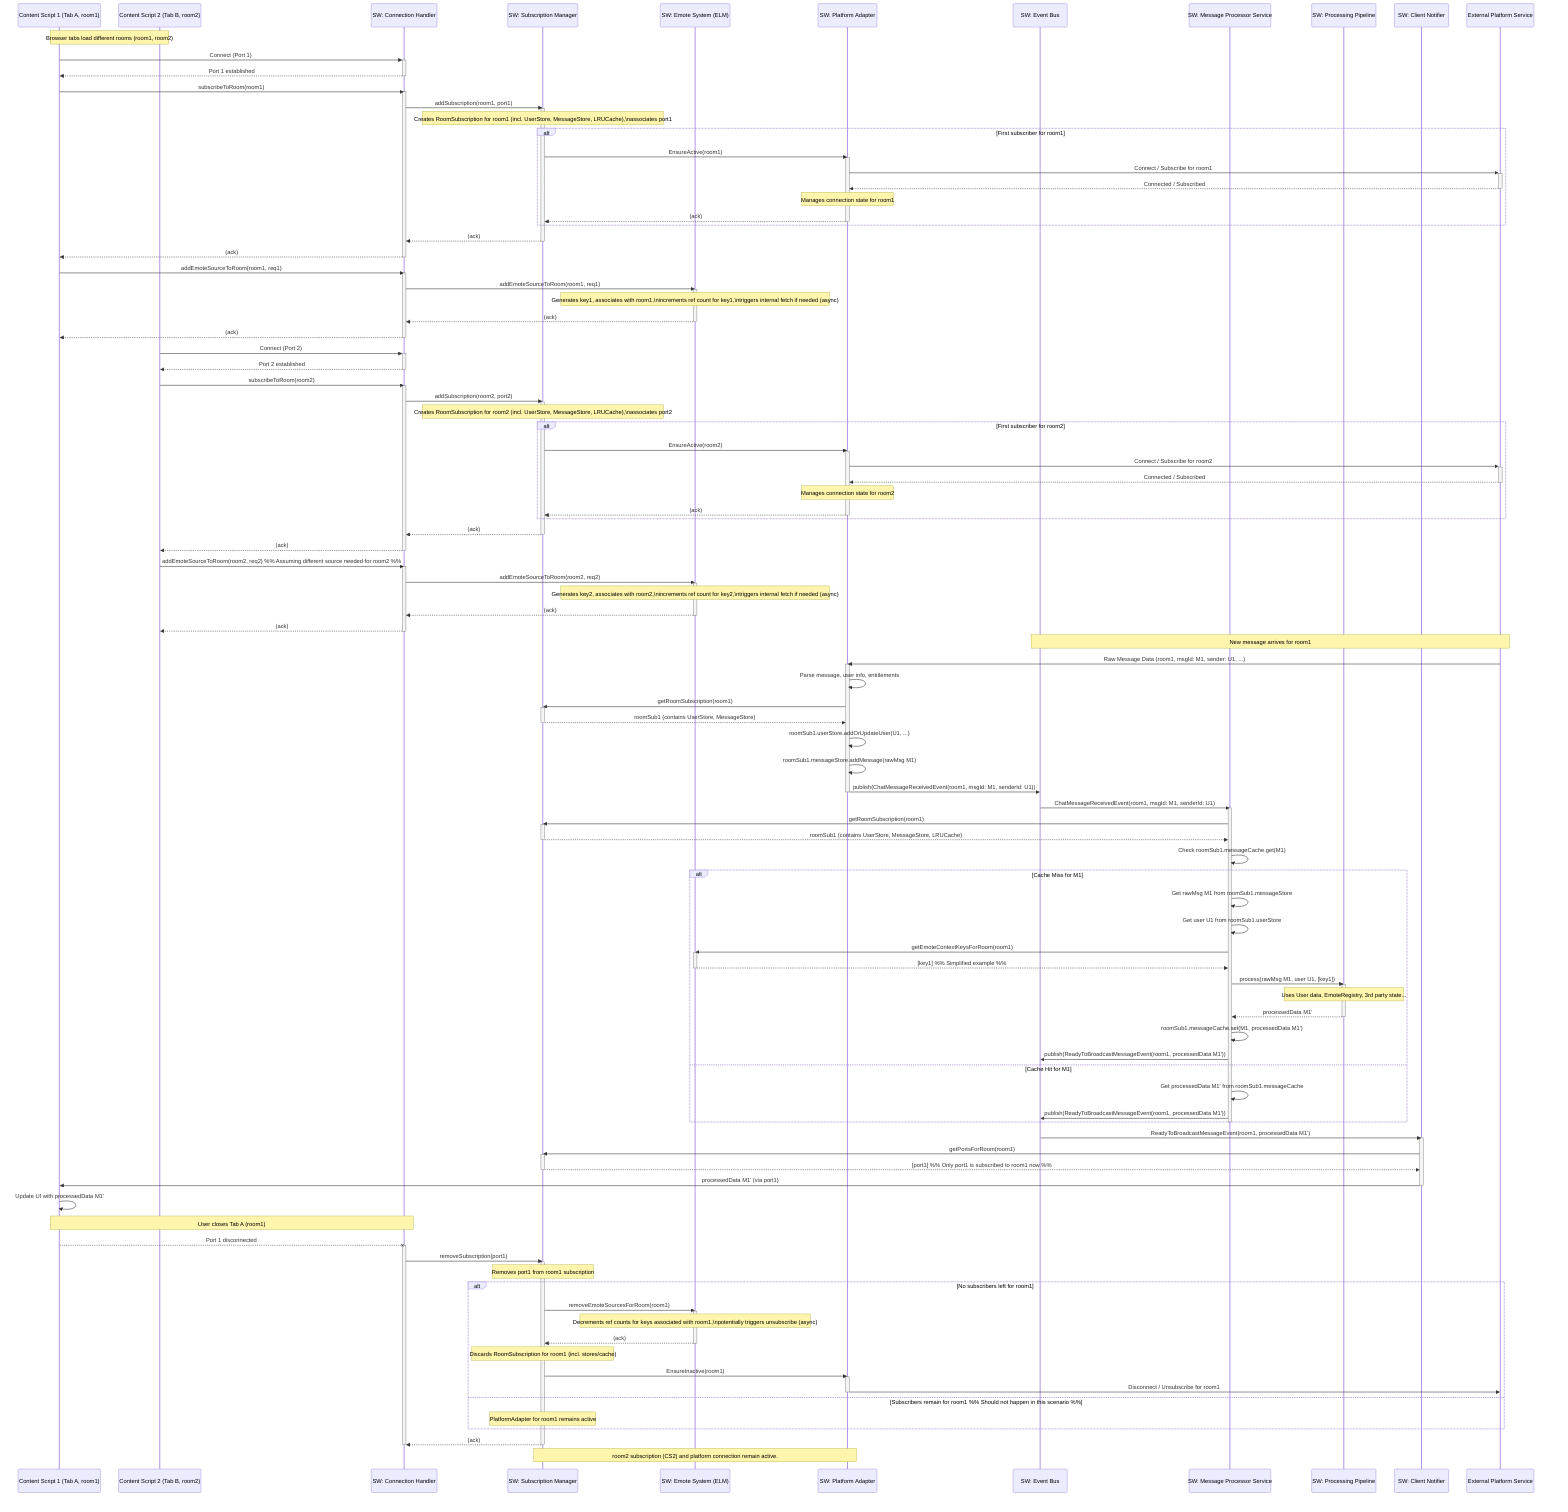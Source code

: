 sequenceDiagram
    participant CS1 as Content Script 1 (Tab A, room1)
    participant CS2 as Content Script 2 (Tab B, room2)
    participant SW_ConnHandler as SW: Connection Handler
    participant SW_SubManager as SW: Subscription Manager
    participant SW_EmoteSystem as SW: Emote System (ELM)
    participant SW_PlatformAdapter as SW: Platform Adapter
    participant SW_EventBus as SW: Event Bus
    participant SW_MsgProcessor as SW: Message Processor Service
    participant SW_Pipeline as SW: Processing Pipeline
    participant SW_Notifier as SW: Client Notifier
    participant PlatformService as External Platform Service

    Note over CS1, CS2: Browser tabs load different rooms (room1, room2)

    %% CS1 Connects & Subscribes (room1) %%
    CS1->>+SW_ConnHandler: Connect (Port 1)
    SW_ConnHandler-->>-CS1: Port 1 established


    CS1->>SW_ConnHandler: subscribeToRoom(room1)
    activate SW_ConnHandler
    SW_ConnHandler->>SW_SubManager: addSubscription(room1, port1)
    activate SW_SubManager
    Note over SW_SubManager: Creates RoomSubscription for room1 (incl. UserStore, MessageStore, LRUCache),\nassociates port1
    %% No association needed in ELM at this stage %%

    alt First subscriber for room1
        SW_SubManager->>SW_PlatformAdapter: EnsureActive(room1)
        activate SW_PlatformAdapter
        SW_PlatformAdapter->>+PlatformService: Connect / Subscribe for room1
        PlatformService-->>-SW_PlatformAdapter: Connected / Subscribed
        Note over SW_PlatformAdapter: Manages connection state for room1
        SW_PlatformAdapter-->>SW_SubManager: (ack)
        deactivate SW_PlatformAdapter
    end
    SW_SubManager-->>SW_ConnHandler: (ack)
    deactivate SW_SubManager
    SW_ConnHandler-->>CS1: (ack)
    deactivate SW_ConnHandler

    CS1->>SW_ConnHandler: addEmoteSourceToRoom(room1, req1)
    activate SW_ConnHandler
    SW_ConnHandler->>SW_EmoteSystem: addEmoteSourceToRoom(room1, req1)
    activate SW_EmoteSystem
    Note over SW_EmoteSystem: Generates key1, associates with room1,\nincrements ref count for key1,\ntriggers internal fetch if needed (async)
    SW_EmoteSystem-->>SW_ConnHandler: (ack)
    deactivate SW_EmoteSystem
    SW_ConnHandler-->>CS1: (ack)
    deactivate SW_ConnHandler

    %% CS2 Connects & Subscribes (room2) %%
    CS2->>+SW_ConnHandler: Connect (Port 2)
    SW_ConnHandler-->>-CS2: Port 2 established


    CS2->>SW_ConnHandler: subscribeToRoom(room2)
    activate SW_ConnHandler
    SW_ConnHandler->>SW_SubManager: addSubscription(room2, port2)
    activate SW_SubManager
    Note over SW_SubManager: Creates RoomSubscription for room2 (incl. UserStore, MessageStore, LRUCache),\nassociates port2
    %% No association needed in ELM at this stage %%

    alt First subscriber for room2
        SW_SubManager->>SW_PlatformAdapter: EnsureActive(room2)
        activate SW_PlatformAdapter
        SW_PlatformAdapter->>+PlatformService: Connect / Subscribe for room2
        PlatformService-->>-SW_PlatformAdapter: Connected / Subscribed
        Note over SW_PlatformAdapter: Manages connection state for room2
        SW_PlatformAdapter-->>SW_SubManager: (ack)
        deactivate SW_PlatformAdapter
    end
    SW_SubManager-->>SW_ConnHandler: (ack)
    deactivate SW_SubManager
    SW_ConnHandler-->>CS2: (ack)
    deactivate SW_ConnHandler

    CS2->>SW_ConnHandler: addEmoteSourceToRoom(room2, req2) %% Assuming different source needed for room2 %%
    activate SW_ConnHandler
    SW_ConnHandler->>SW_EmoteSystem: addEmoteSourceToRoom(room2, req2)
    activate SW_EmoteSystem
    Note over SW_EmoteSystem: Generates key2, associates with room2,\nincrements ref count for key2,\ntriggers internal fetch if needed (async)
    SW_EmoteSystem-->>SW_ConnHandler: (ack)
    deactivate SW_EmoteSystem
    SW_ConnHandler-->>CS2: (ack)
    deactivate SW_ConnHandler

    %% Message Received from Platform (Example for room1) %%
    Note over PlatformService, SW_EventBus: New message arrives for room1
    PlatformService->>SW_PlatformAdapter: Raw Message Data (room1, msgId: M1, sender: U1, ...)
    activate SW_PlatformAdapter
    SW_PlatformAdapter->>SW_PlatformAdapter: Parse message, user info, entitlements
    SW_PlatformAdapter->>SW_SubManager: getRoomSubscription(room1)
    activate SW_SubManager
    SW_SubManager-->>SW_PlatformAdapter: roomSub1 (contains UserStore, MessageStore)
    deactivate SW_SubManager
    SW_PlatformAdapter->>SW_PlatformAdapter: roomSub1.userStore.addOrUpdateUser(U1, ...)
    SW_PlatformAdapter->>SW_PlatformAdapter: roomSub1.messageStore.addMessage(rawMsg M1)
    SW_PlatformAdapter->>SW_EventBus: publish(ChatMessageReceivedEvent(room1, msgId: M1, senderId: U1))
    deactivate SW_PlatformAdapter

    %% Message Processing (On-Demand - Example for room1, msg M1) %%
    SW_EventBus->>SW_MsgProcessor: ChatMessageReceivedEvent(room1, msgId: M1, senderId: U1)
    activate SW_MsgProcessor
    SW_MsgProcessor->>SW_SubManager: getRoomSubscription(room1)
    activate SW_SubManager
    SW_SubManager-->>SW_MsgProcessor: roomSub1 (contains UserStore, MessageStore, LRUCache)
    deactivate SW_SubManager
    SW_MsgProcessor->>SW_MsgProcessor: Check roomSub1.messageCache.get(M1)
    alt Cache Miss for M1
        SW_MsgProcessor->>SW_MsgProcessor: Get rawMsg M1 from roomSub1.messageStore
        SW_MsgProcessor->>SW_MsgProcessor: Get user U1 from roomSub1.userStore
        SW_MsgProcessor->>SW_EmoteSystem: getEmoteContextKeysForRoom(room1)
        activate SW_EmoteSystem
        SW_EmoteSystem-->>SW_MsgProcessor: [key1] %% Simplified example %%
        deactivate SW_EmoteSystem
        SW_MsgProcessor->>SW_Pipeline: process(rawMsg M1, user U1, [key1])
        activate SW_Pipeline
        Note over SW_Pipeline: Uses User data, EmoteRegistry, 3rd party state...
        SW_Pipeline-->>SW_MsgProcessor: processedData M1'
        deactivate SW_Pipeline
        SW_MsgProcessor->>SW_MsgProcessor: roomSub1.messageCache.set(M1, processedData M1')
        SW_MsgProcessor->>SW_EventBus: publish(ReadyToBroadcastMessageEvent(room1, processedData M1'))
    else Cache Hit for M1
        SW_MsgProcessor->>SW_MsgProcessor: Get processedData M1' from roomSub1.messageCache
        SW_MsgProcessor->>SW_EventBus: publish(ReadyToBroadcastMessageEvent(room1, processedData M1'))
    end
    deactivate SW_MsgProcessor

    %% Message Broadcasting (Example for room1, msg M1) %%
    SW_EventBus->>SW_Notifier: ReadyToBroadcastMessageEvent(room1, processedData M1')
    activate SW_Notifier
    SW_Notifier->>SW_SubManager: getPortsForRoom(room1)
    activate SW_SubManager
    SW_SubManager-->>SW_Notifier: [port1] %% Only port1 is subscribed to room1 now %%
    deactivate SW_SubManager
    SW_Notifier->>CS1: processedData M1' (via port1)
    %% Note: CS2 would NOT receive this message as it's for room1 %%
    deactivate SW_Notifier

    %% UI Update (Example for room1) %%
    CS1->>CS1: Update UI with processedData M1'

    %% CS1 Disconnects %%
    Note over CS1, SW_ConnHandler: User closes Tab A (room1)
    CS1--xSW_ConnHandler: Port 1 disconnected
    activate SW_ConnHandler
    SW_ConnHandler->>SW_SubManager: removeSubscription(port1)
    activate SW_SubManager
    Note over SW_SubManager: Removes port1 from room1 subscription
    alt No subscribers left for room1
        SW_SubManager->>SW_EmoteSystem: removeEmoteSourcesForRoom(room1)
        activate SW_EmoteSystem
        Note over SW_EmoteSystem: Decrements ref counts for keys associated with room1,\npotentially triggers unsubscribe (async)
        SW_EmoteSystem-->>SW_SubManager: (ack)
        deactivate SW_EmoteSystem
        Note over SW_SubManager: Discards RoomSubscription for room1 (incl. stores/cache)
        SW_SubManager->>SW_PlatformAdapter: EnsureInactive(room1)
        activate SW_PlatformAdapter
        SW_PlatformAdapter->>PlatformService: Disconnect / Unsubscribe for room1
        deactivate SW_PlatformAdapter
    else Subscribers remain for room1 %% Should not happen in this scenario %%
        Note over SW_SubManager: PlatformAdapter for room1 remains active
    end
    SW_SubManager-->>SW_ConnHandler: (ack)
    deactivate SW_SubManager
    deactivate SW_ConnHandler

    Note over SW_SubManager, SW_PlatformAdapter: room2 subscription (CS2) and platform connection remain active.